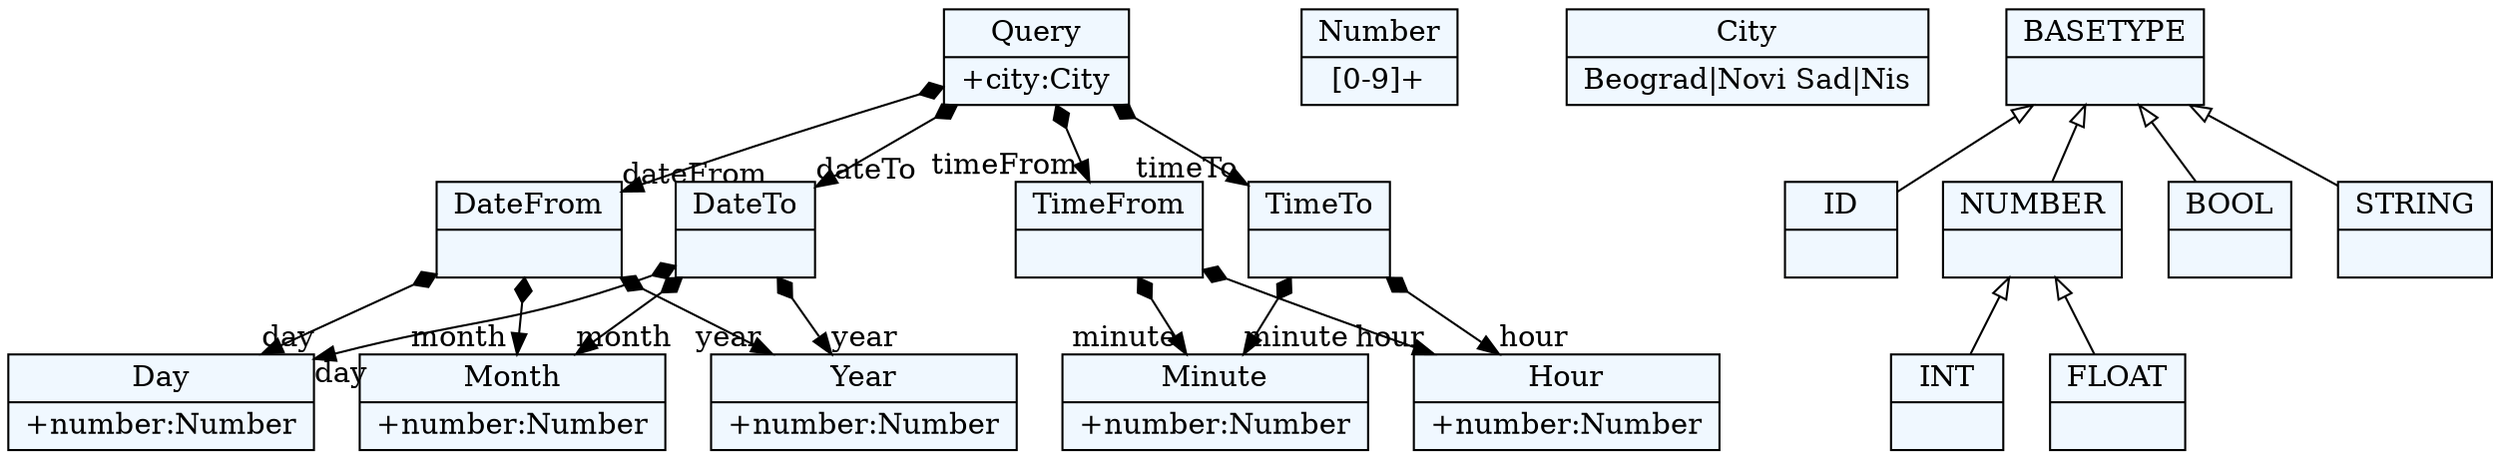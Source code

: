 
    digraph xtext {
    fontname = "Bitstream Vera Sans"
    fontsize = 8
    node[
        shape=record,
        style=filled,
        fillcolor=aliceblue
    ]
    nodesep = 0.3
    edge[dir=black,arrowtail=empty]


56448816 -> 56449712[arrowtail=diamond, dir=both, headlabel="dateFrom "]
56448816 -> 56595376[arrowtail=diamond, dir=both, headlabel="timeFrom "]
56448816 -> 56596720[arrowtail=diamond, dir=both, headlabel="dateTo "]
56448816 -> 56597168[arrowtail=diamond, dir=both, headlabel="timeTo "]
56448816[ label="{Query|+city:City\l}"]

56450160[ label="{Day|+number:Number\l}"]

56594928[ label="{Number|[0-9]+}"]

56595376 -> 56595824[arrowtail=diamond, dir=both, headlabel="hour "]
56595376 -> 56596272[arrowtail=diamond, dir=both, headlabel="minute "]
56595376[ label="{TimeFrom|}"]

56450608[ label="{Month|+number:Number\l}"]

56597168 -> 56595824[arrowtail=diamond, dir=both, headlabel="hour "]
56597168 -> 56596272[arrowtail=diamond, dir=both, headlabel="minute "]
56597168[ label="{TimeTo|}"]

56449712 -> 56450160[arrowtail=diamond, dir=both, headlabel="day "]
56449712 -> 56450608[arrowtail=diamond, dir=both, headlabel="month "]
56449712 -> 56594480[arrowtail=diamond, dir=both, headlabel="year "]
56449712[ label="{DateFrom|}"]

56596720 -> 56450160[arrowtail=diamond, dir=both, headlabel="day "]
56596720 -> 56450608[arrowtail=diamond, dir=both, headlabel="month "]
56596720 -> 56594480[arrowtail=diamond, dir=both, headlabel="year "]
56596720[ label="{DateTo|}"]

56595824[ label="{Hour|+number:Number\l}"]

56594480[ label="{Year|+number:Number\l}"]

56596272[ label="{Minute|+number:Number\l}"]

56449264[ label="{City|Beograd\|Novi Sad\|Nis}"]

56438320[ label="{INT|}"]

56436976[ label="{ID|}"]

56447920[ label="{BASETYPE|}"]
56447920 -> 56447472 [dir=back]
56447920 -> 56437872 [dir=back]
56447920 -> 56436976 [dir=back]
56447920 -> 56437424 [dir=back]

56437424[ label="{STRING|}"]

56447472[ label="{NUMBER|}"]
56447472 -> 56447024 [dir=back]
56447472 -> 56438320 [dir=back]

56437872[ label="{BOOL|}"]

56447024[ label="{FLOAT|}"]


}
